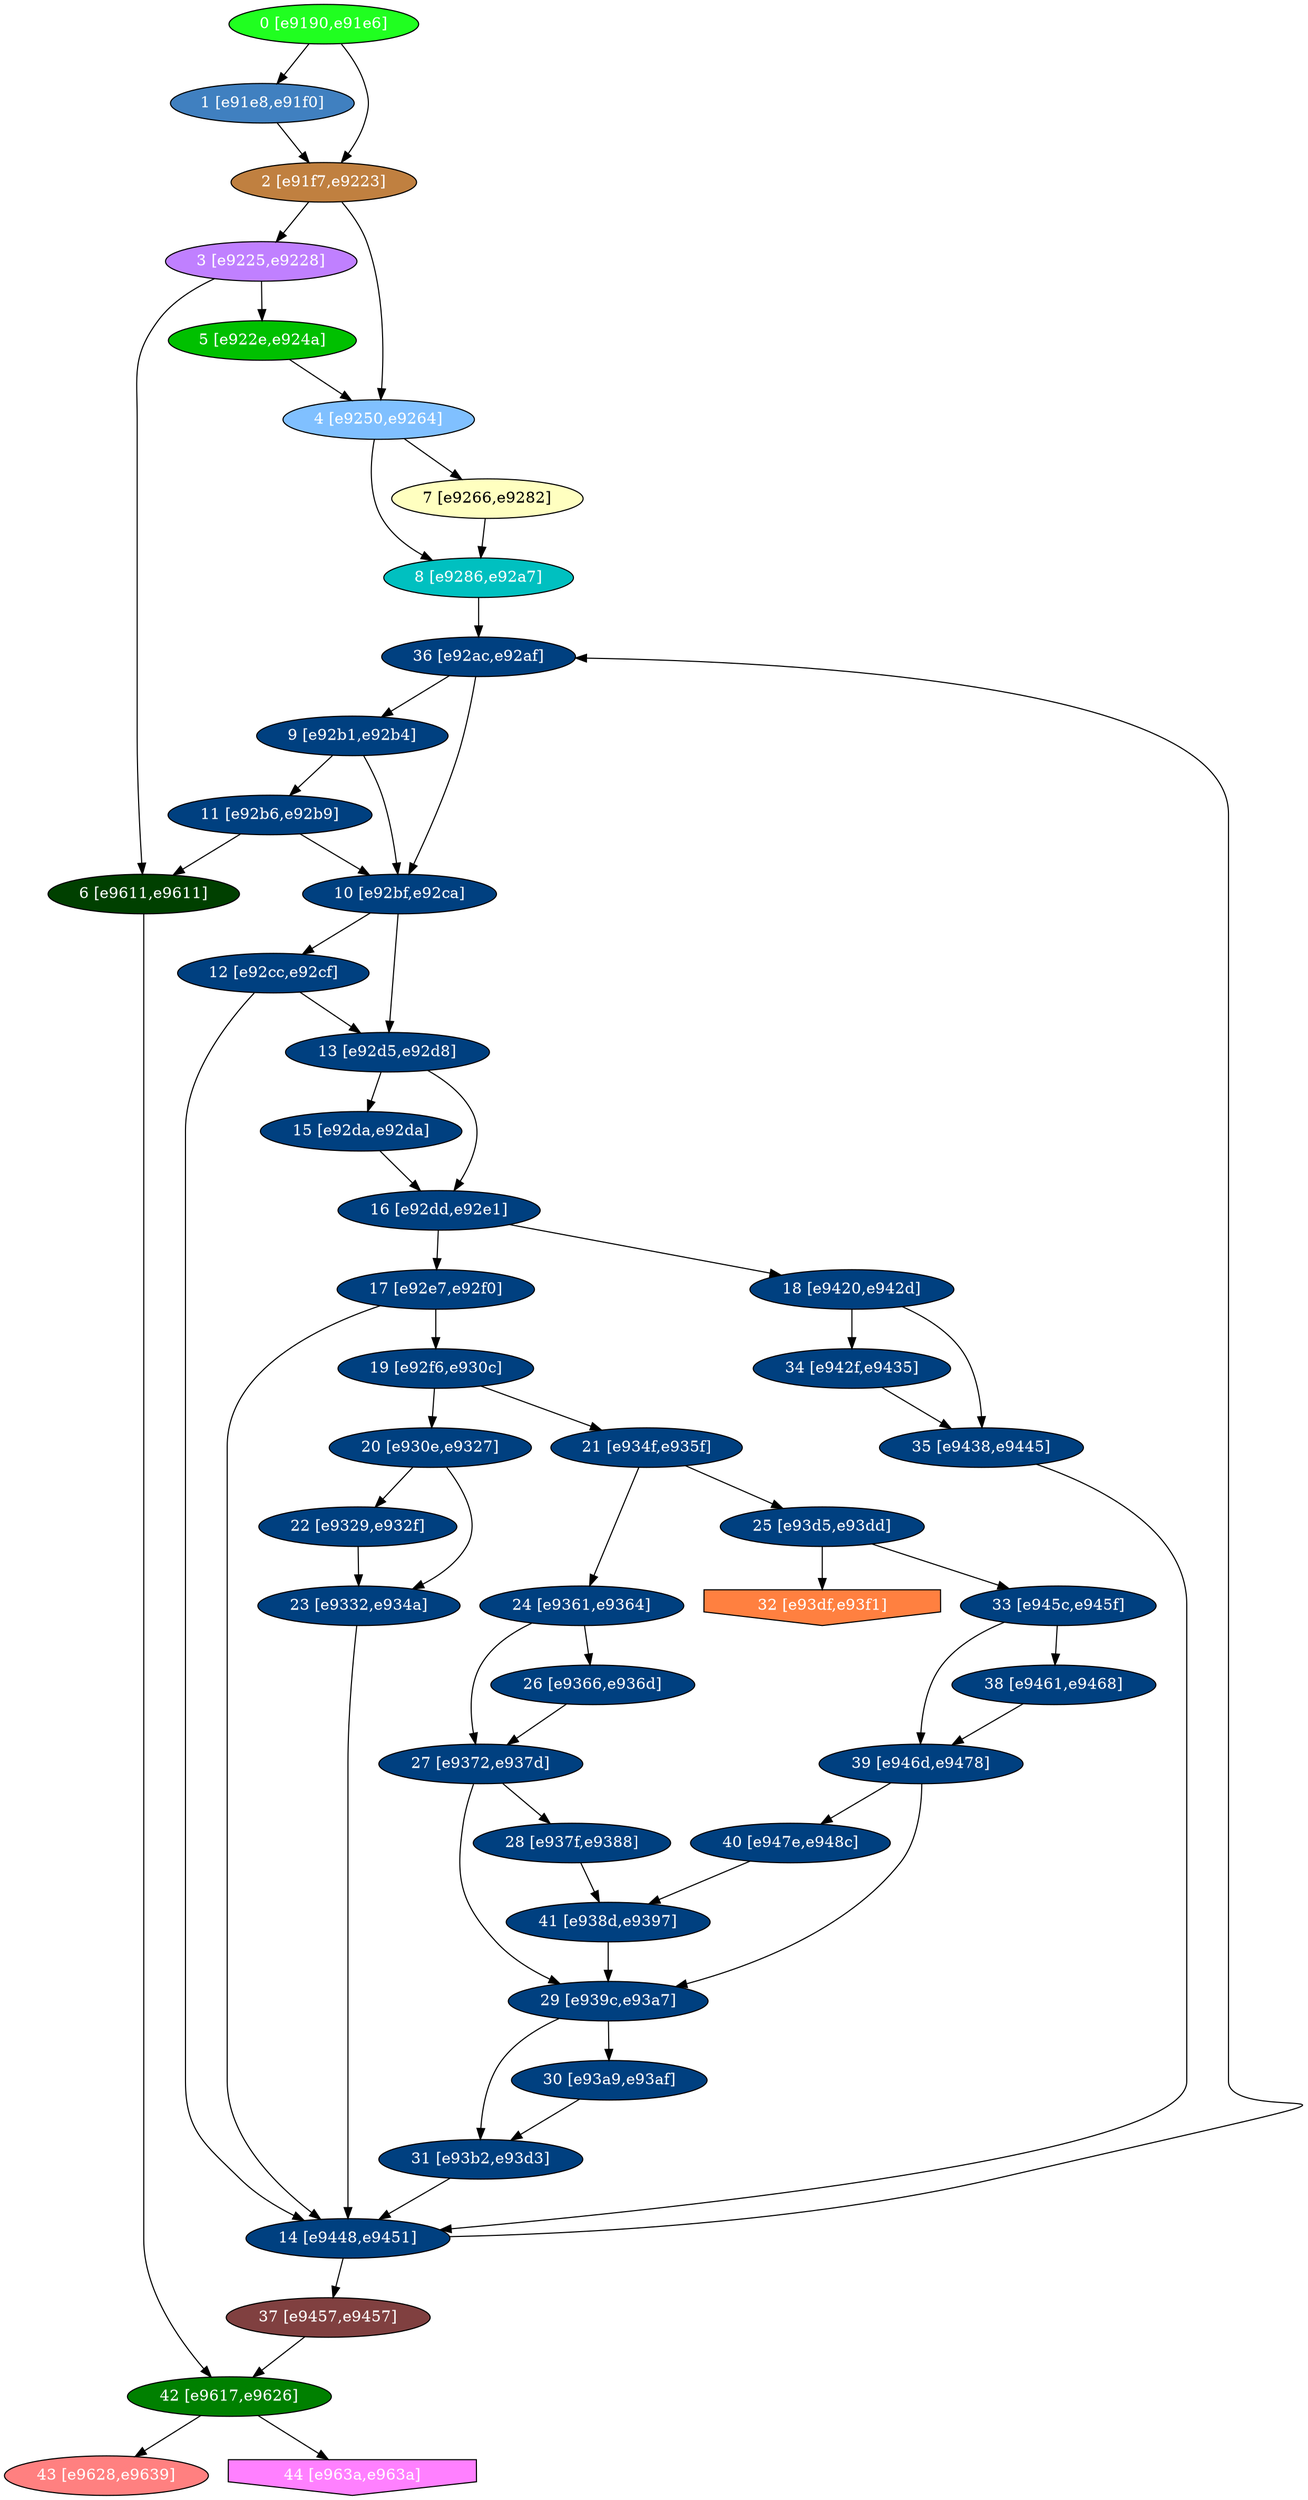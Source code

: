 diGraph libnss3{
	libnss3_0  [style=filled fillcolor="#20FF20" fontcolor="#ffffff" shape=oval label="0 [e9190,e91e6]"]
	libnss3_1  [style=filled fillcolor="#4080C0" fontcolor="#ffffff" shape=oval label="1 [e91e8,e91f0]"]
	libnss3_2  [style=filled fillcolor="#C08040" fontcolor="#ffffff" shape=oval label="2 [e91f7,e9223]"]
	libnss3_3  [style=filled fillcolor="#C080FF" fontcolor="#ffffff" shape=oval label="3 [e9225,e9228]"]
	libnss3_4  [style=filled fillcolor="#80C0FF" fontcolor="#ffffff" shape=oval label="4 [e9250,e9264]"]
	libnss3_5  [style=filled fillcolor="#00C000" fontcolor="#ffffff" shape=oval label="5 [e922e,e924a]"]
	libnss3_6  [style=filled fillcolor="#004000" fontcolor="#ffffff" shape=oval label="6 [e9611,e9611]"]
	libnss3_7  [style=filled fillcolor="#FFFFC0" fontcolor="#000000" shape=oval label="7 [e9266,e9282]"]
	libnss3_8  [style=filled fillcolor="#00C0C0" fontcolor="#ffffff" shape=oval label="8 [e9286,e92a7]"]
	libnss3_9  [style=filled fillcolor="#004080" fontcolor="#ffffff" shape=oval label="9 [e92b1,e92b4]"]
	libnss3_a  [style=filled fillcolor="#004080" fontcolor="#ffffff" shape=oval label="10 [e92bf,e92ca]"]
	libnss3_b  [style=filled fillcolor="#004080" fontcolor="#ffffff" shape=oval label="11 [e92b6,e92b9]"]
	libnss3_c  [style=filled fillcolor="#004080" fontcolor="#ffffff" shape=oval label="12 [e92cc,e92cf]"]
	libnss3_d  [style=filled fillcolor="#004080" fontcolor="#ffffff" shape=oval label="13 [e92d5,e92d8]"]
	libnss3_e  [style=filled fillcolor="#004080" fontcolor="#ffffff" shape=oval label="14 [e9448,e9451]"]
	libnss3_f  [style=filled fillcolor="#004080" fontcolor="#ffffff" shape=oval label="15 [e92da,e92da]"]
	libnss3_10  [style=filled fillcolor="#004080" fontcolor="#ffffff" shape=oval label="16 [e92dd,e92e1]"]
	libnss3_11  [style=filled fillcolor="#004080" fontcolor="#ffffff" shape=oval label="17 [e92e7,e92f0]"]
	libnss3_12  [style=filled fillcolor="#004080" fontcolor="#ffffff" shape=oval label="18 [e9420,e942d]"]
	libnss3_13  [style=filled fillcolor="#004080" fontcolor="#ffffff" shape=oval label="19 [e92f6,e930c]"]
	libnss3_14  [style=filled fillcolor="#004080" fontcolor="#ffffff" shape=oval label="20 [e930e,e9327]"]
	libnss3_15  [style=filled fillcolor="#004080" fontcolor="#ffffff" shape=oval label="21 [e934f,e935f]"]
	libnss3_16  [style=filled fillcolor="#004080" fontcolor="#ffffff" shape=oval label="22 [e9329,e932f]"]
	libnss3_17  [style=filled fillcolor="#004080" fontcolor="#ffffff" shape=oval label="23 [e9332,e934a]"]
	libnss3_18  [style=filled fillcolor="#004080" fontcolor="#ffffff" shape=oval label="24 [e9361,e9364]"]
	libnss3_19  [style=filled fillcolor="#004080" fontcolor="#ffffff" shape=oval label="25 [e93d5,e93dd]"]
	libnss3_1a  [style=filled fillcolor="#004080" fontcolor="#ffffff" shape=oval label="26 [e9366,e936d]"]
	libnss3_1b  [style=filled fillcolor="#004080" fontcolor="#ffffff" shape=oval label="27 [e9372,e937d]"]
	libnss3_1c  [style=filled fillcolor="#004080" fontcolor="#ffffff" shape=oval label="28 [e937f,e9388]"]
	libnss3_1d  [style=filled fillcolor="#004080" fontcolor="#ffffff" shape=oval label="29 [e939c,e93a7]"]
	libnss3_1e  [style=filled fillcolor="#004080" fontcolor="#ffffff" shape=oval label="30 [e93a9,e93af]"]
	libnss3_1f  [style=filled fillcolor="#004080" fontcolor="#ffffff" shape=oval label="31 [e93b2,e93d3]"]
	libnss3_20  [style=filled fillcolor="#FF8040" fontcolor="#ffffff" shape=invhouse label="32 [e93df,e93f1]"]
	libnss3_21  [style=filled fillcolor="#004080" fontcolor="#ffffff" shape=oval label="33 [e945c,e945f]"]
	libnss3_22  [style=filled fillcolor="#004080" fontcolor="#ffffff" shape=oval label="34 [e942f,e9435]"]
	libnss3_23  [style=filled fillcolor="#004080" fontcolor="#ffffff" shape=oval label="35 [e9438,e9445]"]
	libnss3_24  [style=filled fillcolor="#004080" fontcolor="#ffffff" shape=oval label="36 [e92ac,e92af]"]
	libnss3_25  [style=filled fillcolor="#804040" fontcolor="#ffffff" shape=oval label="37 [e9457,e9457]"]
	libnss3_26  [style=filled fillcolor="#004080" fontcolor="#ffffff" shape=oval label="38 [e9461,e9468]"]
	libnss3_27  [style=filled fillcolor="#004080" fontcolor="#ffffff" shape=oval label="39 [e946d,e9478]"]
	libnss3_28  [style=filled fillcolor="#004080" fontcolor="#ffffff" shape=oval label="40 [e947e,e948c]"]
	libnss3_29  [style=filled fillcolor="#004080" fontcolor="#ffffff" shape=oval label="41 [e938d,e9397]"]
	libnss3_2a  [style=filled fillcolor="#008000" fontcolor="#ffffff" shape=oval label="42 [e9617,e9626]"]
	libnss3_2b  [style=filled fillcolor="#FF8080" fontcolor="#ffffff" shape=oval label="43 [e9628,e9639]"]
	libnss3_2c  [style=filled fillcolor="#FF80FF" fontcolor="#ffffff" shape=invhouse label="44 [e963a,e963a]"]

	libnss3_0 -> libnss3_1
	libnss3_0 -> libnss3_2
	libnss3_1 -> libnss3_2
	libnss3_2 -> libnss3_3
	libnss3_2 -> libnss3_4
	libnss3_3 -> libnss3_5
	libnss3_3 -> libnss3_6
	libnss3_4 -> libnss3_7
	libnss3_4 -> libnss3_8
	libnss3_5 -> libnss3_4
	libnss3_6 -> libnss3_2a
	libnss3_7 -> libnss3_8
	libnss3_8 -> libnss3_24
	libnss3_9 -> libnss3_a
	libnss3_9 -> libnss3_b
	libnss3_a -> libnss3_c
	libnss3_a -> libnss3_d
	libnss3_b -> libnss3_6
	libnss3_b -> libnss3_a
	libnss3_c -> libnss3_d
	libnss3_c -> libnss3_e
	libnss3_d -> libnss3_f
	libnss3_d -> libnss3_10
	libnss3_e -> libnss3_24
	libnss3_e -> libnss3_25
	libnss3_f -> libnss3_10
	libnss3_10 -> libnss3_11
	libnss3_10 -> libnss3_12
	libnss3_11 -> libnss3_e
	libnss3_11 -> libnss3_13
	libnss3_12 -> libnss3_22
	libnss3_12 -> libnss3_23
	libnss3_13 -> libnss3_14
	libnss3_13 -> libnss3_15
	libnss3_14 -> libnss3_16
	libnss3_14 -> libnss3_17
	libnss3_15 -> libnss3_18
	libnss3_15 -> libnss3_19
	libnss3_16 -> libnss3_17
	libnss3_17 -> libnss3_e
	libnss3_18 -> libnss3_1a
	libnss3_18 -> libnss3_1b
	libnss3_19 -> libnss3_20
	libnss3_19 -> libnss3_21
	libnss3_1a -> libnss3_1b
	libnss3_1b -> libnss3_1c
	libnss3_1b -> libnss3_1d
	libnss3_1c -> libnss3_29
	libnss3_1d -> libnss3_1e
	libnss3_1d -> libnss3_1f
	libnss3_1e -> libnss3_1f
	libnss3_1f -> libnss3_e
	libnss3_21 -> libnss3_26
	libnss3_21 -> libnss3_27
	libnss3_22 -> libnss3_23
	libnss3_23 -> libnss3_e
	libnss3_24 -> libnss3_9
	libnss3_24 -> libnss3_a
	libnss3_25 -> libnss3_2a
	libnss3_26 -> libnss3_27
	libnss3_27 -> libnss3_1d
	libnss3_27 -> libnss3_28
	libnss3_28 -> libnss3_29
	libnss3_29 -> libnss3_1d
	libnss3_2a -> libnss3_2b
	libnss3_2a -> libnss3_2c
}